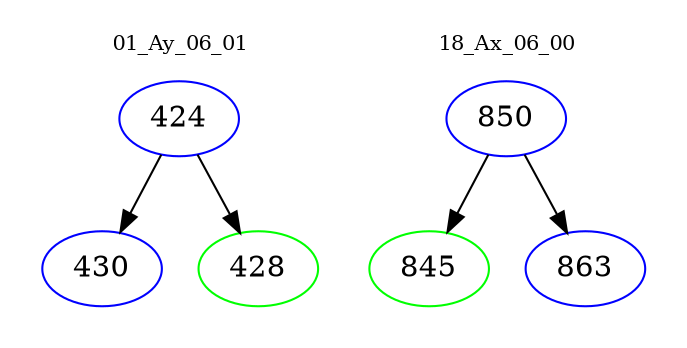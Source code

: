 digraph{
subgraph cluster_0 {
color = white
label = "01_Ay_06_01";
fontsize=10;
T0_424 [label="424", color="blue"]
T0_424 -> T0_430 [color="black"]
T0_430 [label="430", color="blue"]
T0_424 -> T0_428 [color="black"]
T0_428 [label="428", color="green"]
}
subgraph cluster_1 {
color = white
label = "18_Ax_06_00";
fontsize=10;
T1_850 [label="850", color="blue"]
T1_850 -> T1_845 [color="black"]
T1_845 [label="845", color="green"]
T1_850 -> T1_863 [color="black"]
T1_863 [label="863", color="blue"]
}
}
